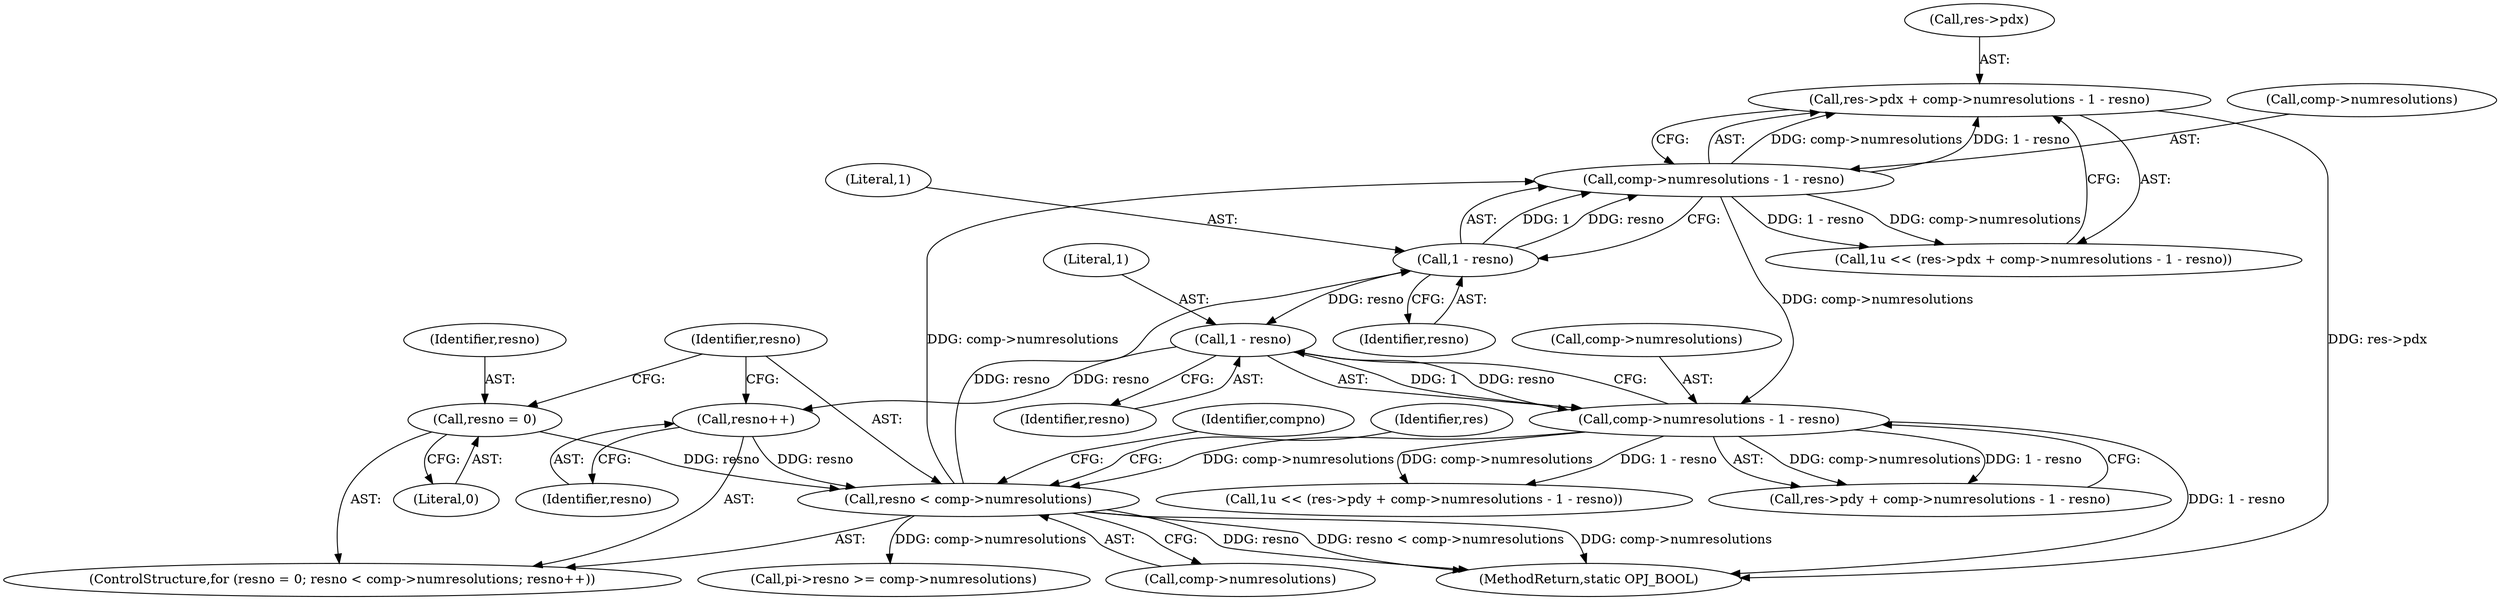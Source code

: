 digraph "0_openjpeg_d27ccf01c68a31ad62b33d2dc1ba2bb1eeaafe7b_1@pointer" {
"1000196" [label="(Call,res->pdx + comp->numresolutions - 1 - resno)"];
"1000200" [label="(Call,comp->numresolutions - 1 - resno)"];
"1000170" [label="(Call,resno < comp->numresolutions)"];
"1000167" [label="(Call,resno = 0)"];
"1000175" [label="(Call,resno++)"];
"1000223" [label="(Call,1 - resno)"];
"1000204" [label="(Call,1 - resno)"];
"1000219" [label="(Call,comp->numresolutions - 1 - resno)"];
"1000197" [label="(Call,res->pdx)"];
"1000166" [label="(ControlStructure,for (resno = 0; resno < comp->numresolutions; resno++))"];
"1000175" [label="(Call,resno++)"];
"1000196" [label="(Call,res->pdx + comp->numresolutions - 1 - resno)"];
"1000224" [label="(Literal,1)"];
"1000220" [label="(Call,comp->numresolutions)"];
"1000223" [label="(Call,1 - resno)"];
"1000194" [label="(Call,1u << (res->pdx + comp->numresolutions - 1 - resno))"];
"1000167" [label="(Call,resno = 0)"];
"1000215" [label="(Call,res->pdy + comp->numresolutions - 1 - resno)"];
"1000448" [label="(Call,pi->resno >= comp->numresolutions)"];
"1000206" [label="(Identifier,resno)"];
"1000225" [label="(Identifier,resno)"];
"1000205" [label="(Literal,1)"];
"1000204" [label="(Call,1 - resno)"];
"1000171" [label="(Identifier,resno)"];
"1000213" [label="(Call,1u << (res->pdy + comp->numresolutions - 1 - resno))"];
"1000219" [label="(Call,comp->numresolutions - 1 - resno)"];
"1000156" [label="(Identifier,compno)"];
"1000169" [label="(Literal,0)"];
"1000200" [label="(Call,comp->numresolutions - 1 - resno)"];
"1000168" [label="(Identifier,resno)"];
"1000814" [label="(MethodReturn,static OPJ_BOOL)"];
"1000201" [label="(Call,comp->numresolutions)"];
"1000176" [label="(Identifier,resno)"];
"1000170" [label="(Call,resno < comp->numresolutions)"];
"1000172" [label="(Call,comp->numresolutions)"];
"1000181" [label="(Identifier,res)"];
"1000196" -> "1000194"  [label="AST: "];
"1000196" -> "1000200"  [label="CFG: "];
"1000197" -> "1000196"  [label="AST: "];
"1000200" -> "1000196"  [label="AST: "];
"1000194" -> "1000196"  [label="CFG: "];
"1000196" -> "1000814"  [label="DDG: res->pdx"];
"1000200" -> "1000196"  [label="DDG: comp->numresolutions"];
"1000200" -> "1000196"  [label="DDG: 1 - resno"];
"1000200" -> "1000204"  [label="CFG: "];
"1000201" -> "1000200"  [label="AST: "];
"1000204" -> "1000200"  [label="AST: "];
"1000200" -> "1000194"  [label="DDG: comp->numresolutions"];
"1000200" -> "1000194"  [label="DDG: 1 - resno"];
"1000170" -> "1000200"  [label="DDG: comp->numresolutions"];
"1000204" -> "1000200"  [label="DDG: 1"];
"1000204" -> "1000200"  [label="DDG: resno"];
"1000200" -> "1000219"  [label="DDG: comp->numresolutions"];
"1000170" -> "1000166"  [label="AST: "];
"1000170" -> "1000172"  [label="CFG: "];
"1000171" -> "1000170"  [label="AST: "];
"1000172" -> "1000170"  [label="AST: "];
"1000181" -> "1000170"  [label="CFG: "];
"1000156" -> "1000170"  [label="CFG: "];
"1000170" -> "1000814"  [label="DDG: comp->numresolutions"];
"1000170" -> "1000814"  [label="DDG: resno"];
"1000170" -> "1000814"  [label="DDG: resno < comp->numresolutions"];
"1000167" -> "1000170"  [label="DDG: resno"];
"1000175" -> "1000170"  [label="DDG: resno"];
"1000219" -> "1000170"  [label="DDG: comp->numresolutions"];
"1000170" -> "1000204"  [label="DDG: resno"];
"1000170" -> "1000448"  [label="DDG: comp->numresolutions"];
"1000167" -> "1000166"  [label="AST: "];
"1000167" -> "1000169"  [label="CFG: "];
"1000168" -> "1000167"  [label="AST: "];
"1000169" -> "1000167"  [label="AST: "];
"1000171" -> "1000167"  [label="CFG: "];
"1000175" -> "1000166"  [label="AST: "];
"1000175" -> "1000176"  [label="CFG: "];
"1000176" -> "1000175"  [label="AST: "];
"1000171" -> "1000175"  [label="CFG: "];
"1000223" -> "1000175"  [label="DDG: resno"];
"1000223" -> "1000219"  [label="AST: "];
"1000223" -> "1000225"  [label="CFG: "];
"1000224" -> "1000223"  [label="AST: "];
"1000225" -> "1000223"  [label="AST: "];
"1000219" -> "1000223"  [label="CFG: "];
"1000223" -> "1000219"  [label="DDG: 1"];
"1000223" -> "1000219"  [label="DDG: resno"];
"1000204" -> "1000223"  [label="DDG: resno"];
"1000204" -> "1000206"  [label="CFG: "];
"1000205" -> "1000204"  [label="AST: "];
"1000206" -> "1000204"  [label="AST: "];
"1000219" -> "1000215"  [label="AST: "];
"1000220" -> "1000219"  [label="AST: "];
"1000215" -> "1000219"  [label="CFG: "];
"1000219" -> "1000814"  [label="DDG: 1 - resno"];
"1000219" -> "1000213"  [label="DDG: comp->numresolutions"];
"1000219" -> "1000213"  [label="DDG: 1 - resno"];
"1000219" -> "1000215"  [label="DDG: comp->numresolutions"];
"1000219" -> "1000215"  [label="DDG: 1 - resno"];
}

